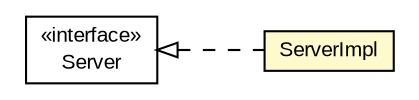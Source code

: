 #!/usr/local/bin/dot
#
# Class diagram 
# Generated by UMLGraph version R5_6-24-gf6e263 (http://www.umlgraph.org/)
#

digraph G {
	edge [fontname="arial",fontsize=10,labelfontname="arial",labelfontsize=10];
	node [fontname="arial",fontsize=10,shape=plaintext];
	nodesep=0.25;
	ranksep=0.5;
	rankdir=LR;
	// org.turbogwt.net.http.client.ServerImpl
	c3723 [label=<<table title="org.turbogwt.net.http.client.ServerImpl" border="0" cellborder="1" cellspacing="0" cellpadding="2" port="p" bgcolor="lemonChiffon" href="./ServerImpl.html">
		<tr><td><table border="0" cellspacing="0" cellpadding="1">
<tr><td align="center" balign="center"> ServerImpl </td></tr>
		</table></td></tr>
		</table>>, URL="./ServerImpl.html", fontname="arial", fontcolor="black", fontsize=10.0];
	// org.turbogwt.net.http.client.Server
	c3726 [label=<<table title="org.turbogwt.net.http.client.Server" border="0" cellborder="1" cellspacing="0" cellpadding="2" port="p" href="./Server.html">
		<tr><td><table border="0" cellspacing="0" cellpadding="1">
<tr><td align="center" balign="center"> &#171;interface&#187; </td></tr>
<tr><td align="center" balign="center"> Server </td></tr>
		</table></td></tr>
		</table>>, URL="./Server.html", fontname="arial", fontcolor="black", fontsize=10.0];
	//org.turbogwt.net.http.client.ServerImpl implements org.turbogwt.net.http.client.Server
	c3726:p -> c3723:p [dir=back,arrowtail=empty,style=dashed];
}

